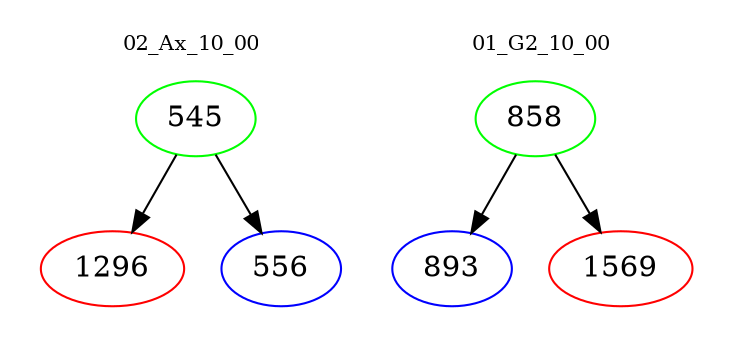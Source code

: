 digraph{
subgraph cluster_0 {
color = white
label = "02_Ax_10_00";
fontsize=10;
T0_545 [label="545", color="green"]
T0_545 -> T0_1296 [color="black"]
T0_1296 [label="1296", color="red"]
T0_545 -> T0_556 [color="black"]
T0_556 [label="556", color="blue"]
}
subgraph cluster_1 {
color = white
label = "01_G2_10_00";
fontsize=10;
T1_858 [label="858", color="green"]
T1_858 -> T1_893 [color="black"]
T1_893 [label="893", color="blue"]
T1_858 -> T1_1569 [color="black"]
T1_1569 [label="1569", color="red"]
}
}

